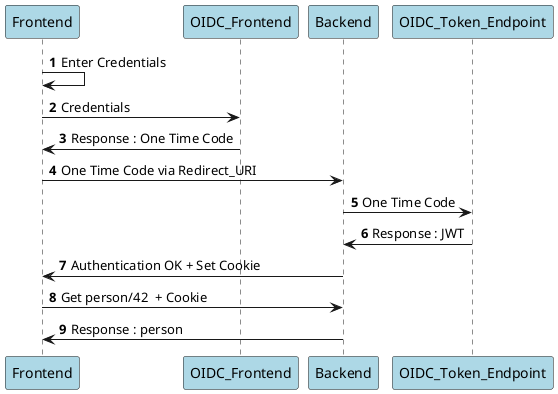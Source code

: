 @startuml
'https://plantuml.com/sequence-diagram

autonumber

participant Frontend #lightblue
participant OIDC_Frontend #lightblue
participant Backend #lightblue
participant OIDC_Token_Endpoint #lightblue

Frontend -> Frontend : Enter Credentials
Frontend -> OIDC_Frontend : Credentials
OIDC_Frontend -> Frontend : Response : One Time Code
Frontend -> Backend  : One Time Code via Redirect_URI
Backend ->  OIDC_Token_Endpoint : One Time Code
OIDC_Token_Endpoint -> Backend : Response : JWT
Backend -> Frontend : Authentication OK + Set Cookie
Frontend -> Backend : Get person/42  + Cookie
Backend ->  Frontend : Response : person

@enduml